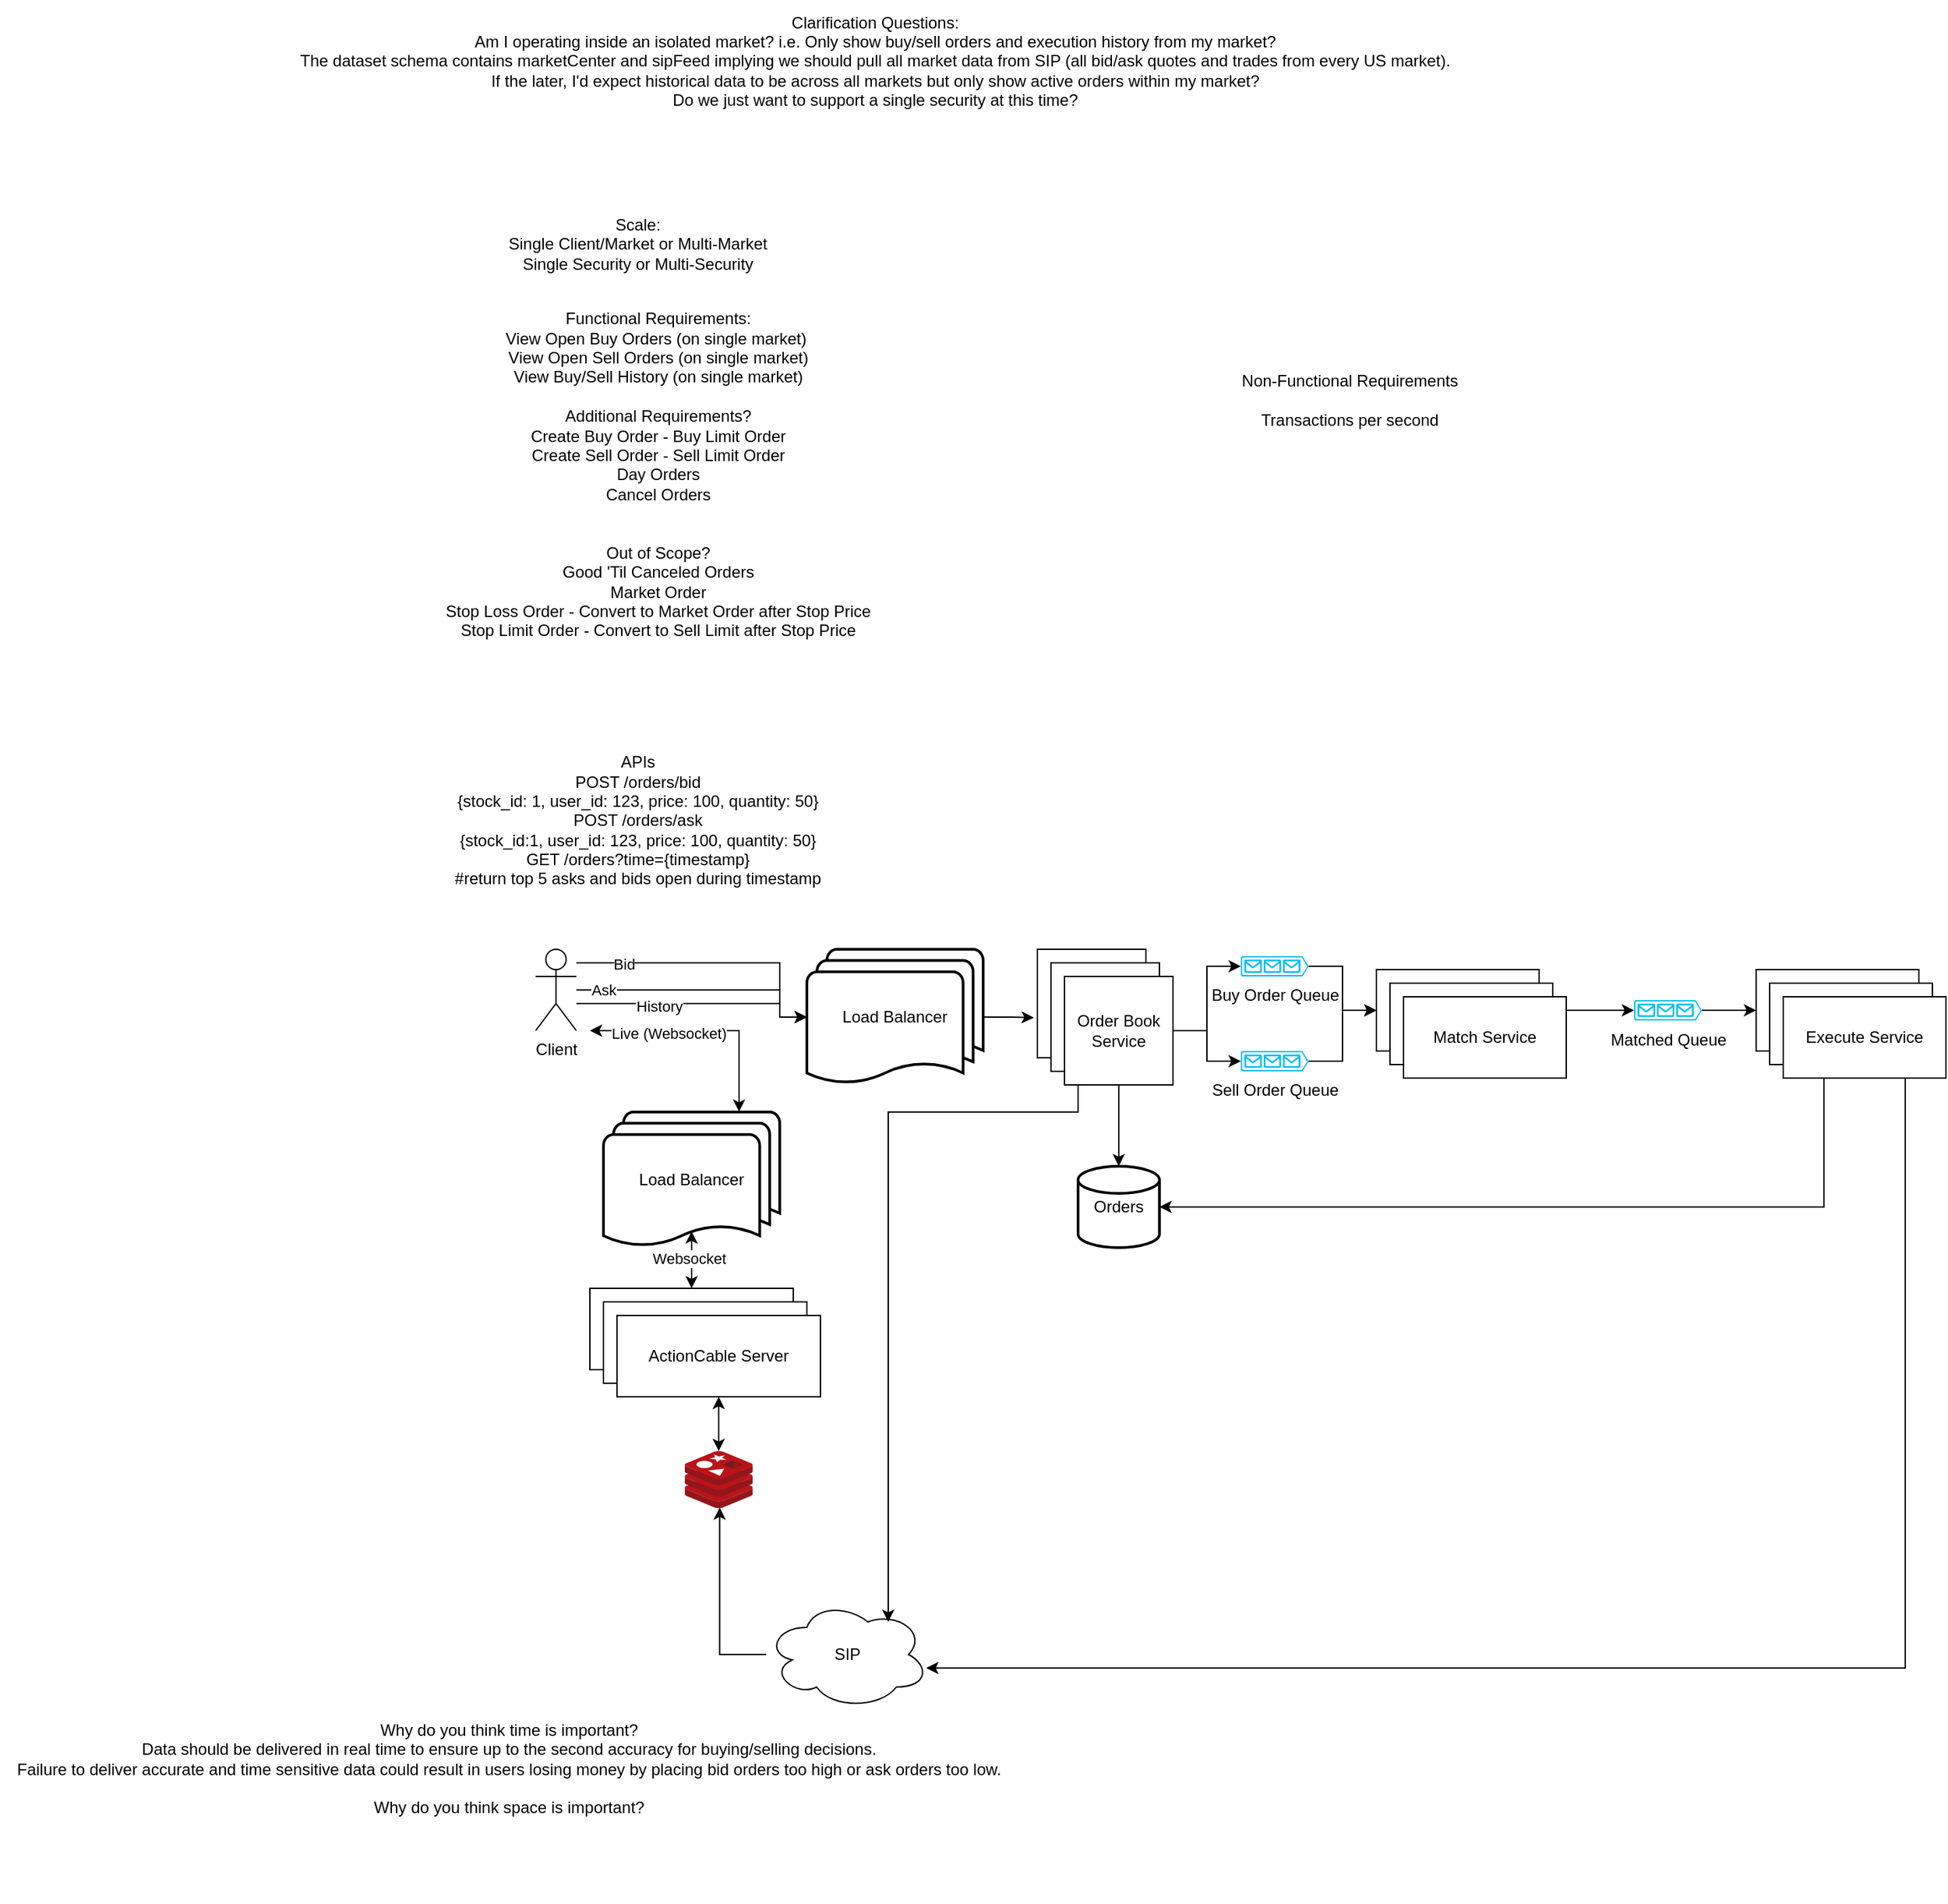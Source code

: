 <mxfile version="21.7.2" type="github">
  <diagram name="Page-1" id="SHdq22vftooARuEq9iW2">
    <mxGraphModel dx="2292" dy="1897" grid="1" gridSize="10" guides="1" tooltips="1" connect="1" arrows="1" fold="1" page="1" pageScale="1" pageWidth="850" pageHeight="1100" math="0" shadow="0">
      <root>
        <mxCell id="0" />
        <mxCell id="1" parent="0" />
        <mxCell id="9S1BjOA5Y7KeHYhdbUai-14" value="" style="edgeStyle=orthogonalEdgeStyle;rounded=0;orthogonalLoop=1;jettySize=auto;html=1;entryX=0;entryY=0.5;entryDx=0;entryDy=0;entryPerimeter=0;" edge="1" parent="1" source="9S1BjOA5Y7KeHYhdbUai-4" target="9S1BjOA5Y7KeHYhdbUai-28">
          <mxGeometry relative="1" as="geometry">
            <mxPoint x="210" y="130" as="targetPoint" />
            <Array as="points">
              <mxPoint x="210" y="130" />
              <mxPoint x="210" y="170" />
            </Array>
          </mxGeometry>
        </mxCell>
        <mxCell id="9S1BjOA5Y7KeHYhdbUai-17" value="Bid" style="edgeLabel;html=1;align=center;verticalAlign=middle;resizable=0;points=[];" vertex="1" connectable="0" parent="9S1BjOA5Y7KeHYhdbUai-14">
          <mxGeometry x="-0.667" y="-1" relative="1" as="geometry">
            <mxPoint as="offset" />
          </mxGeometry>
        </mxCell>
        <mxCell id="9S1BjOA5Y7KeHYhdbUai-15" value="" style="edgeStyle=orthogonalEdgeStyle;rounded=0;orthogonalLoop=1;jettySize=auto;html=1;entryX=0;entryY=0.5;entryDx=0;entryDy=0;entryPerimeter=0;" edge="1" parent="1" source="9S1BjOA5Y7KeHYhdbUai-4" target="9S1BjOA5Y7KeHYhdbUai-28">
          <mxGeometry relative="1" as="geometry">
            <mxPoint x="210" y="150" as="targetPoint" />
            <Array as="points">
              <mxPoint x="210" y="150" />
              <mxPoint x="210" y="170" />
            </Array>
          </mxGeometry>
        </mxCell>
        <mxCell id="9S1BjOA5Y7KeHYhdbUai-18" value="Ask" style="edgeLabel;html=1;align=center;verticalAlign=middle;resizable=0;points=[];" vertex="1" connectable="0" parent="9S1BjOA5Y7KeHYhdbUai-15">
          <mxGeometry x="-0.792" relative="1" as="geometry">
            <mxPoint as="offset" />
          </mxGeometry>
        </mxCell>
        <mxCell id="9S1BjOA5Y7KeHYhdbUai-20" value="" style="rounded=0;orthogonalLoop=1;jettySize=auto;html=1;edgeStyle=orthogonalEdgeStyle;startArrow=classic;startFill=1;entryX=0.764;entryY=-0.002;entryDx=0;entryDy=0;entryPerimeter=0;" edge="1" parent="1" target="9S1BjOA5Y7KeHYhdbUai-38">
          <mxGeometry relative="1" as="geometry">
            <mxPoint x="70" y="180" as="sourcePoint" />
            <mxPoint x="230" y="170" as="targetPoint" />
            <Array as="points">
              <mxPoint x="180" y="180" />
              <mxPoint x="180" y="240" />
            </Array>
          </mxGeometry>
        </mxCell>
        <mxCell id="9S1BjOA5Y7KeHYhdbUai-22" value="Live (Websocket)" style="edgeLabel;html=1;align=center;verticalAlign=middle;resizable=0;points=[];" vertex="1" connectable="0" parent="9S1BjOA5Y7KeHYhdbUai-20">
          <mxGeometry x="-0.324" y="-2" relative="1" as="geometry">
            <mxPoint as="offset" />
          </mxGeometry>
        </mxCell>
        <mxCell id="9S1BjOA5Y7KeHYhdbUai-4" value="Client" style="shape=umlActor;verticalLabelPosition=bottom;verticalAlign=top;html=1;outlineConnect=0;" vertex="1" parent="1">
          <mxGeometry x="30" y="120" width="30" height="60" as="geometry" />
        </mxCell>
        <mxCell id="9S1BjOA5Y7KeHYhdbUai-42" style="edgeStyle=orthogonalEdgeStyle;rounded=0;orthogonalLoop=1;jettySize=auto;html=1;entryX=0.514;entryY=0.99;entryDx=0;entryDy=0;entryPerimeter=0;" edge="1" parent="1" source="9S1BjOA5Y7KeHYhdbUai-5" target="9S1BjOA5Y7KeHYhdbUai-41">
          <mxGeometry relative="1" as="geometry" />
        </mxCell>
        <mxCell id="9S1BjOA5Y7KeHYhdbUai-5" value="SIP" style="ellipse;shape=cloud;whiteSpace=wrap;html=1;" vertex="1" parent="1">
          <mxGeometry x="200" y="600" width="120" height="80" as="geometry" />
        </mxCell>
        <mxCell id="9S1BjOA5Y7KeHYhdbUai-7" value="Functional Requirements:&lt;br&gt;View Open Buy Orders (on single market)&amp;nbsp;&lt;br&gt;View Open Sell Orders (on single market)&lt;br&gt;View Buy/Sell History (on single market)&lt;br&gt;&lt;br&gt;Additional Requirements?&lt;br&gt;Create Buy Order - Buy Limit Order&lt;br&gt;Create Sell Order - Sell Limit Order&lt;br&gt;Day Orders&lt;br&gt;Cancel Orders&lt;br&gt;&lt;br&gt;&lt;br&gt;Out of Scope?&lt;br&gt;Good &#39;Til Canceled Orders&lt;br&gt;Market Order&lt;br&gt;Stop Loss Order - Convert to Market Order after Stop Price&lt;br&gt;Stop Limit Order - Convert to Sell Limit after Stop Price" style="text;html=1;align=center;verticalAlign=middle;resizable=0;points=[];autosize=1;strokeColor=none;fillColor=none;" vertex="1" parent="1">
          <mxGeometry x="-50" y="-360" width="340" height="260" as="geometry" />
        </mxCell>
        <mxCell id="9S1BjOA5Y7KeHYhdbUai-8" value="Non-Functional Requirements&lt;br&gt;&lt;br&gt;Transactions per second" style="text;html=1;align=center;verticalAlign=middle;resizable=0;points=[];autosize=1;strokeColor=none;fillColor=none;" vertex="1" parent="1">
          <mxGeometry x="540" y="-315" width="180" height="60" as="geometry" />
        </mxCell>
        <mxCell id="9S1BjOA5Y7KeHYhdbUai-9" value="Scale:&lt;br&gt;Single Client/Market or Multi-Market&lt;br&gt;Single Security or Multi-Security" style="text;html=1;align=center;verticalAlign=middle;resizable=0;points=[];autosize=1;strokeColor=none;fillColor=none;" vertex="1" parent="1">
          <mxGeometry y="-430" width="210" height="60" as="geometry" />
        </mxCell>
        <mxCell id="9S1BjOA5Y7KeHYhdbUai-12" value="Clarification Questions:&lt;br&gt;Am I operating inside an isolated market? i.e. Only show buy/sell orders and execution history from my market? &lt;br&gt;The dataset schema contains marketCenter and sipFeed implying we should pull all market data from SIP (all bid/ask quotes and trades from every US market).&lt;br&gt;If the later, I&#39;d expect historical data to be across all markets but only show active orders within my market?&lt;br&gt;Do we just want to support a single security at this time?" style="text;html=1;align=center;verticalAlign=middle;resizable=0;points=[];autosize=1;strokeColor=none;fillColor=none;" vertex="1" parent="1">
          <mxGeometry x="-155" y="-580" width="870" height="90" as="geometry" />
        </mxCell>
        <mxCell id="9S1BjOA5Y7KeHYhdbUai-16" value="APIs&lt;br&gt;POST /orders/bid&lt;br&gt;{stock_id: 1, user_id: 123, price: 100, quantity: 50}&lt;br&gt;POST /orders/ask&lt;br&gt;{stock_id:1, user_id: 123, price: 100, quantity: 50}&lt;br&gt;GET /orders?time={timestamp}&lt;br&gt;#return top 5 asks and bids open during timestamp" style="text;html=1;align=center;verticalAlign=middle;resizable=0;points=[];autosize=1;strokeColor=none;fillColor=none;" vertex="1" parent="1">
          <mxGeometry x="-40" y="-30" width="290" height="110" as="geometry" />
        </mxCell>
        <mxCell id="9S1BjOA5Y7KeHYhdbUai-45" style="edgeStyle=orthogonalEdgeStyle;rounded=0;orthogonalLoop=1;jettySize=auto;html=1;entryX=0.5;entryY=0.88;entryDx=0;entryDy=0;entryPerimeter=0;startArrow=classic;startFill=1;" edge="1" parent="1" source="9S1BjOA5Y7KeHYhdbUai-24" target="9S1BjOA5Y7KeHYhdbUai-38">
          <mxGeometry relative="1" as="geometry" />
        </mxCell>
        <mxCell id="9S1BjOA5Y7KeHYhdbUai-46" value="Websocket" style="edgeLabel;html=1;align=center;verticalAlign=middle;resizable=0;points=[];" vertex="1" connectable="0" parent="9S1BjOA5Y7KeHYhdbUai-45">
          <mxGeometry x="0.349" y="2" relative="1" as="geometry">
            <mxPoint as="offset" />
          </mxGeometry>
        </mxCell>
        <mxCell id="9S1BjOA5Y7KeHYhdbUai-24" value="ActionCable Server" style="rounded=0;whiteSpace=wrap;html=1;" vertex="1" parent="1">
          <mxGeometry x="70" y="370" width="150" height="60" as="geometry" />
        </mxCell>
        <mxCell id="9S1BjOA5Y7KeHYhdbUai-54" style="edgeStyle=orthogonalEdgeStyle;rounded=0;orthogonalLoop=1;jettySize=auto;html=1;entryX=-0.033;entryY=0.63;entryDx=0;entryDy=0;entryPerimeter=0;" edge="1" parent="1" source="9S1BjOA5Y7KeHYhdbUai-28" target="9S1BjOA5Y7KeHYhdbUai-47">
          <mxGeometry relative="1" as="geometry" />
        </mxCell>
        <mxCell id="9S1BjOA5Y7KeHYhdbUai-28" value="Load Balancer" style="strokeWidth=2;html=1;shape=mxgraph.flowchart.multi-document;whiteSpace=wrap;" vertex="1" parent="1">
          <mxGeometry x="230" y="120" width="130" height="100" as="geometry" />
        </mxCell>
        <mxCell id="9S1BjOA5Y7KeHYhdbUai-34" value="" style="rounded=0;orthogonalLoop=1;jettySize=auto;html=1;edgeStyle=orthogonalEdgeStyle;startArrow=none;startFill=0;" edge="1" parent="1" source="9S1BjOA5Y7KeHYhdbUai-4">
          <mxGeometry relative="1" as="geometry">
            <mxPoint x="80" y="190" as="sourcePoint" />
            <mxPoint x="230" y="170" as="targetPoint" />
            <Array as="points">
              <mxPoint x="210" y="160" />
              <mxPoint x="210" y="170" />
            </Array>
          </mxGeometry>
        </mxCell>
        <mxCell id="9S1BjOA5Y7KeHYhdbUai-35" value="History" style="edgeLabel;html=1;align=center;verticalAlign=middle;resizable=0;points=[];" vertex="1" connectable="0" parent="9S1BjOA5Y7KeHYhdbUai-34">
          <mxGeometry x="-0.324" y="-2" relative="1" as="geometry">
            <mxPoint as="offset" />
          </mxGeometry>
        </mxCell>
        <mxCell id="9S1BjOA5Y7KeHYhdbUai-38" value="Load Balancer" style="strokeWidth=2;html=1;shape=mxgraph.flowchart.multi-document;whiteSpace=wrap;" vertex="1" parent="1">
          <mxGeometry x="80" y="240" width="130" height="100" as="geometry" />
        </mxCell>
        <mxCell id="9S1BjOA5Y7KeHYhdbUai-39" value="ActionCable Server" style="rounded=0;whiteSpace=wrap;html=1;" vertex="1" parent="1">
          <mxGeometry x="80" y="380" width="150" height="60" as="geometry" />
        </mxCell>
        <mxCell id="9S1BjOA5Y7KeHYhdbUai-40" value="ActionCable Server" style="rounded=0;whiteSpace=wrap;html=1;" vertex="1" parent="1">
          <mxGeometry x="90" y="390" width="150" height="60" as="geometry" />
        </mxCell>
        <mxCell id="9S1BjOA5Y7KeHYhdbUai-43" style="edgeStyle=orthogonalEdgeStyle;rounded=0;orthogonalLoop=1;jettySize=auto;html=1;entryX=0.5;entryY=1;entryDx=0;entryDy=0;startArrow=classic;startFill=1;" edge="1" parent="1" source="9S1BjOA5Y7KeHYhdbUai-41" target="9S1BjOA5Y7KeHYhdbUai-40">
          <mxGeometry relative="1" as="geometry" />
        </mxCell>
        <mxCell id="9S1BjOA5Y7KeHYhdbUai-41" value="" style="image;sketch=0;aspect=fixed;html=1;points=[];align=center;fontSize=12;image=img/lib/mscae/Cache_Redis_Product.svg;" vertex="1" parent="1">
          <mxGeometry x="140" y="490" width="50" height="42" as="geometry" />
        </mxCell>
        <mxCell id="9S1BjOA5Y7KeHYhdbUai-47" value="" style="whiteSpace=wrap;html=1;aspect=fixed;" vertex="1" parent="1">
          <mxGeometry x="400" y="120" width="80" height="80" as="geometry" />
        </mxCell>
        <mxCell id="9S1BjOA5Y7KeHYhdbUai-48" value="" style="whiteSpace=wrap;html=1;aspect=fixed;" vertex="1" parent="1">
          <mxGeometry x="410" y="130" width="80" height="80" as="geometry" />
        </mxCell>
        <mxCell id="9S1BjOA5Y7KeHYhdbUai-55" style="edgeStyle=orthogonalEdgeStyle;rounded=0;orthogonalLoop=1;jettySize=auto;html=1;entryX=0.5;entryY=0;entryDx=0;entryDy=0;entryPerimeter=0;" edge="1" parent="1" source="9S1BjOA5Y7KeHYhdbUai-49" target="9S1BjOA5Y7KeHYhdbUai-51">
          <mxGeometry relative="1" as="geometry" />
        </mxCell>
        <mxCell id="9S1BjOA5Y7KeHYhdbUai-61" style="edgeStyle=orthogonalEdgeStyle;rounded=0;orthogonalLoop=1;jettySize=auto;html=1;entryX=0;entryY=0.5;entryDx=0;entryDy=0;entryPerimeter=0;" edge="1" parent="1" source="9S1BjOA5Y7KeHYhdbUai-49" target="9S1BjOA5Y7KeHYhdbUai-52">
          <mxGeometry relative="1" as="geometry" />
        </mxCell>
        <mxCell id="9S1BjOA5Y7KeHYhdbUai-62" style="edgeStyle=orthogonalEdgeStyle;rounded=0;orthogonalLoop=1;jettySize=auto;html=1;entryX=0;entryY=0.5;entryDx=0;entryDy=0;entryPerimeter=0;" edge="1" parent="1" source="9S1BjOA5Y7KeHYhdbUai-49" target="9S1BjOA5Y7KeHYhdbUai-53">
          <mxGeometry relative="1" as="geometry" />
        </mxCell>
        <mxCell id="9S1BjOA5Y7KeHYhdbUai-82" style="edgeStyle=orthogonalEdgeStyle;rounded=0;orthogonalLoop=1;jettySize=auto;html=1;" edge="1" parent="1" source="9S1BjOA5Y7KeHYhdbUai-49">
          <mxGeometry relative="1" as="geometry">
            <mxPoint x="290" y="616" as="targetPoint" />
            <Array as="points">
              <mxPoint x="430" y="240" />
              <mxPoint x="290" y="240" />
            </Array>
          </mxGeometry>
        </mxCell>
        <mxCell id="9S1BjOA5Y7KeHYhdbUai-49" value="Order Book Service" style="whiteSpace=wrap;html=1;aspect=fixed;" vertex="1" parent="1">
          <mxGeometry x="420" y="140" width="80" height="80" as="geometry" />
        </mxCell>
        <mxCell id="9S1BjOA5Y7KeHYhdbUai-51" value="Orders" style="strokeWidth=2;html=1;shape=mxgraph.flowchart.database;whiteSpace=wrap;" vertex="1" parent="1">
          <mxGeometry x="430" y="280" width="60" height="60" as="geometry" />
        </mxCell>
        <mxCell id="9S1BjOA5Y7KeHYhdbUai-67" style="edgeStyle=orthogonalEdgeStyle;rounded=0;orthogonalLoop=1;jettySize=auto;html=1;entryX=0;entryY=0.5;entryDx=0;entryDy=0;" edge="1" parent="1" source="9S1BjOA5Y7KeHYhdbUai-52" target="9S1BjOA5Y7KeHYhdbUai-74">
          <mxGeometry relative="1" as="geometry">
            <mxPoint x="640" y="133" as="targetPoint" />
          </mxGeometry>
        </mxCell>
        <mxCell id="9S1BjOA5Y7KeHYhdbUai-52" value="Buy Order Queue" style="verticalLabelPosition=bottom;html=1;verticalAlign=top;align=center;strokeColor=none;fillColor=#00BEF2;shape=mxgraph.azure.queue_generic;pointerEvents=1;" vertex="1" parent="1">
          <mxGeometry x="550" y="125" width="50" height="15" as="geometry" />
        </mxCell>
        <mxCell id="9S1BjOA5Y7KeHYhdbUai-70" style="edgeStyle=orthogonalEdgeStyle;rounded=0;orthogonalLoop=1;jettySize=auto;html=1;entryX=0;entryY=0.5;entryDx=0;entryDy=0;" edge="1" parent="1" source="9S1BjOA5Y7KeHYhdbUai-53" target="9S1BjOA5Y7KeHYhdbUai-74">
          <mxGeometry relative="1" as="geometry">
            <mxPoint x="644.918" y="202.192" as="targetPoint" />
          </mxGeometry>
        </mxCell>
        <mxCell id="9S1BjOA5Y7KeHYhdbUai-53" value="Sell Order Queue" style="verticalLabelPosition=bottom;html=1;verticalAlign=top;align=center;strokeColor=none;fillColor=#00BEF2;shape=mxgraph.azure.queue_generic;pointerEvents=1;" vertex="1" parent="1">
          <mxGeometry x="550" y="195" width="50" height="15" as="geometry" />
        </mxCell>
        <mxCell id="9S1BjOA5Y7KeHYhdbUai-76" style="edgeStyle=orthogonalEdgeStyle;rounded=0;orthogonalLoop=1;jettySize=auto;html=1;entryX=0;entryY=0.5;entryDx=0;entryDy=0;entryPerimeter=0;" edge="1" parent="1" source="9S1BjOA5Y7KeHYhdbUai-74" target="9S1BjOA5Y7KeHYhdbUai-75">
          <mxGeometry relative="1" as="geometry" />
        </mxCell>
        <mxCell id="9S1BjOA5Y7KeHYhdbUai-74" value="Match Service" style="rounded=0;whiteSpace=wrap;html=1;" vertex="1" parent="1">
          <mxGeometry x="650" y="135" width="120" height="60" as="geometry" />
        </mxCell>
        <mxCell id="9S1BjOA5Y7KeHYhdbUai-78" style="edgeStyle=orthogonalEdgeStyle;rounded=0;orthogonalLoop=1;jettySize=auto;html=1;entryX=0;entryY=0.5;entryDx=0;entryDy=0;" edge="1" parent="1" source="9S1BjOA5Y7KeHYhdbUai-75" target="9S1BjOA5Y7KeHYhdbUai-77">
          <mxGeometry relative="1" as="geometry" />
        </mxCell>
        <mxCell id="9S1BjOA5Y7KeHYhdbUai-75" value="Matched Queue" style="verticalLabelPosition=bottom;html=1;verticalAlign=top;align=center;strokeColor=none;fillColor=#00BEF2;shape=mxgraph.azure.queue_generic;pointerEvents=1;" vertex="1" parent="1">
          <mxGeometry x="840" y="157.5" width="50" height="15" as="geometry" />
        </mxCell>
        <mxCell id="9S1BjOA5Y7KeHYhdbUai-79" style="edgeStyle=orthogonalEdgeStyle;rounded=0;orthogonalLoop=1;jettySize=auto;html=1;entryX=1;entryY=0.5;entryDx=0;entryDy=0;entryPerimeter=0;" edge="1" parent="1" source="9S1BjOA5Y7KeHYhdbUai-77" target="9S1BjOA5Y7KeHYhdbUai-51">
          <mxGeometry relative="1" as="geometry">
            <Array as="points">
              <mxPoint x="980" y="310" />
            </Array>
          </mxGeometry>
        </mxCell>
        <mxCell id="9S1BjOA5Y7KeHYhdbUai-81" style="edgeStyle=orthogonalEdgeStyle;rounded=0;orthogonalLoop=1;jettySize=auto;html=1;" edge="1" parent="1" source="9S1BjOA5Y7KeHYhdbUai-77">
          <mxGeometry relative="1" as="geometry">
            <mxPoint x="318" y="650" as="targetPoint" />
            <Array as="points">
              <mxPoint x="1040" y="650" />
            </Array>
          </mxGeometry>
        </mxCell>
        <mxCell id="9S1BjOA5Y7KeHYhdbUai-77" value="Execute Service" style="rounded=0;whiteSpace=wrap;html=1;" vertex="1" parent="1">
          <mxGeometry x="930" y="135" width="120" height="60" as="geometry" />
        </mxCell>
        <mxCell id="9S1BjOA5Y7KeHYhdbUai-83" value="Match Service" style="rounded=0;whiteSpace=wrap;html=1;" vertex="1" parent="1">
          <mxGeometry x="660" y="145" width="120" height="60" as="geometry" />
        </mxCell>
        <mxCell id="9S1BjOA5Y7KeHYhdbUai-84" value="Match Service" style="rounded=0;whiteSpace=wrap;html=1;" vertex="1" parent="1">
          <mxGeometry x="670" y="155" width="120" height="60" as="geometry" />
        </mxCell>
        <mxCell id="9S1BjOA5Y7KeHYhdbUai-85" value="Execute Service" style="rounded=0;whiteSpace=wrap;html=1;" vertex="1" parent="1">
          <mxGeometry x="940" y="145" width="120" height="60" as="geometry" />
        </mxCell>
        <mxCell id="9S1BjOA5Y7KeHYhdbUai-86" value="Execute Service" style="rounded=0;whiteSpace=wrap;html=1;" vertex="1" parent="1">
          <mxGeometry x="950" y="155" width="120" height="60" as="geometry" />
        </mxCell>
        <mxCell id="9S1BjOA5Y7KeHYhdbUai-87" value="Why do you think time is important?&lt;br&gt;Data should be delivered in real time to ensure up to the second accuracy for buying/selling decisions.&lt;br&gt;Failure to deliver accurate and time sensitive data could result in users losing money by placing bid orders too high or ask orders too low.&lt;br&gt;&lt;br&gt;Why do you think space is important?&lt;br&gt;&lt;br&gt;&lt;br&gt;&lt;br&gt;&amp;nbsp;" style="text;html=1;align=center;verticalAlign=middle;resizable=0;points=[];autosize=1;strokeColor=none;fillColor=none;" vertex="1" parent="1">
          <mxGeometry x="-365" y="683" width="750" height="140" as="geometry" />
        </mxCell>
      </root>
    </mxGraphModel>
  </diagram>
</mxfile>
